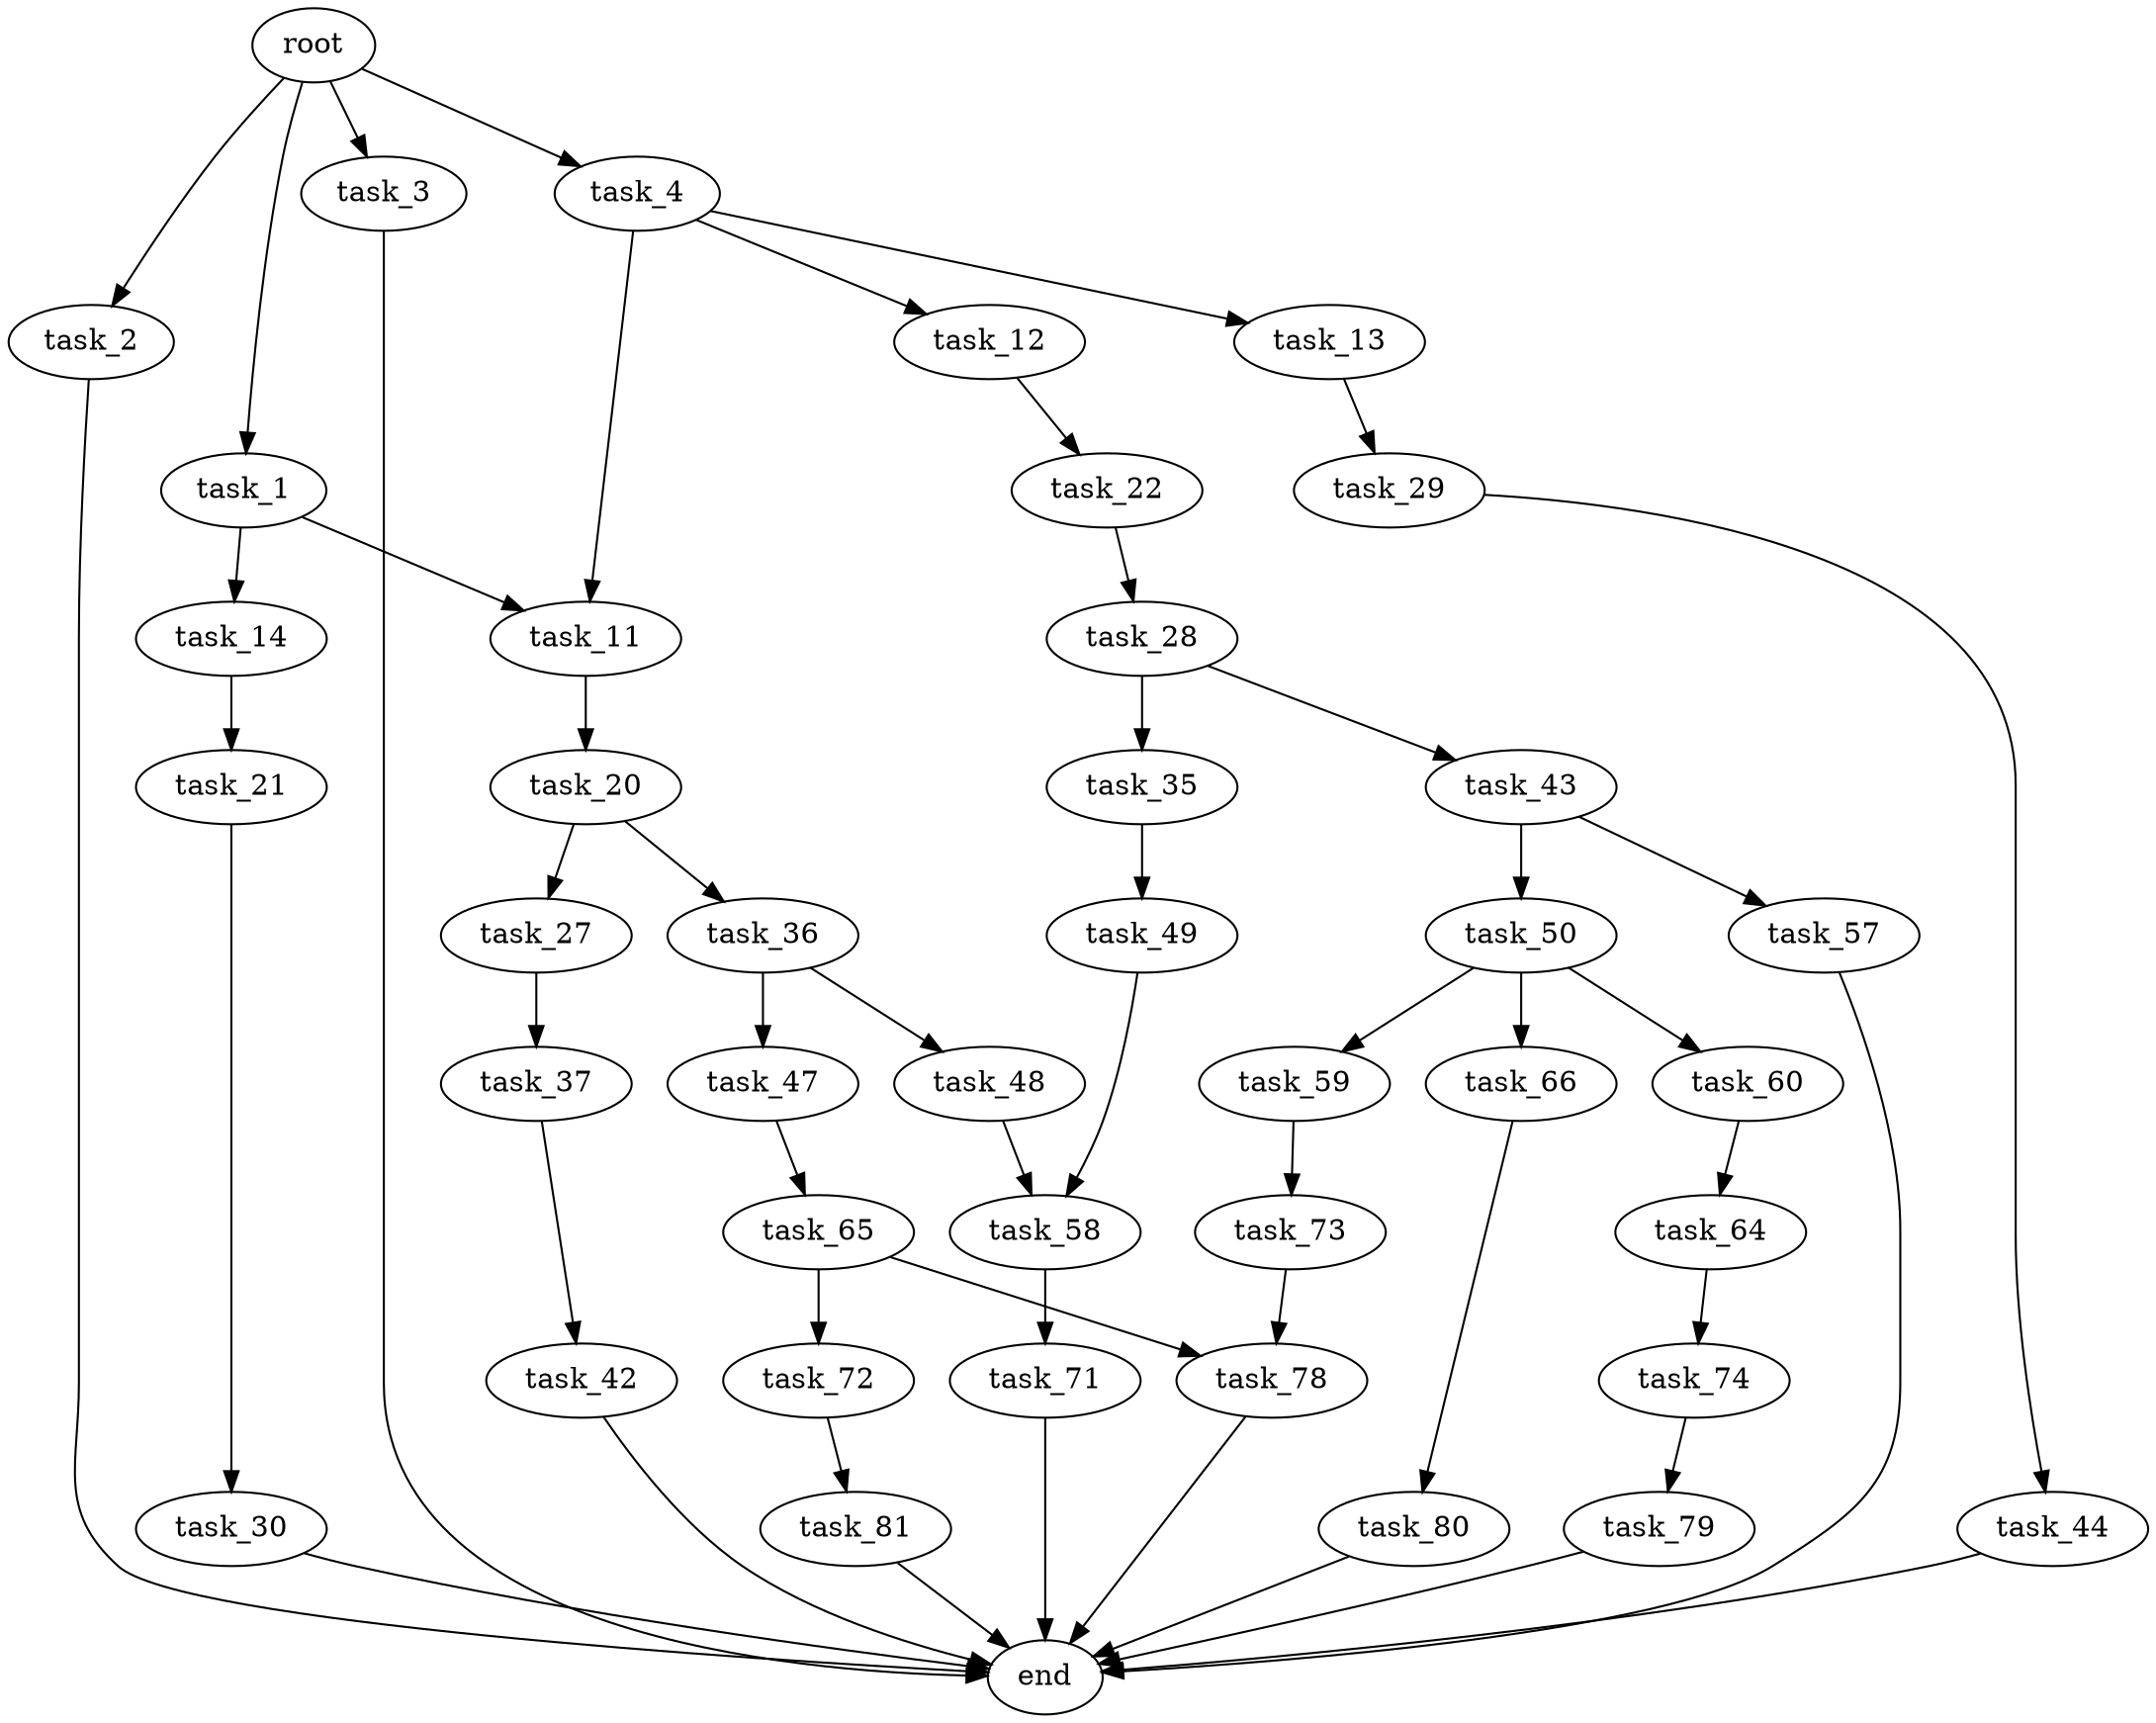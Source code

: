 digraph G {
  root [size="0.000000"];
  task_1 [size="231928233984.000000"];
  task_2 [size="134217728000.000000"];
  task_3 [size="28991029248.000000"];
  task_4 [size="397904741949.000000"];
  task_11 [size="1082340109.000000"];
  task_12 [size="231928233984.000000"];
  task_13 [size="207046905001.000000"];
  task_14 [size="1774388540.000000"];
  task_20 [size="49118282902.000000"];
  task_21 [size="68719476736.000000"];
  task_22 [size="418741084285.000000"];
  task_27 [size="6451658368.000000"];
  task_28 [size="782757789696.000000"];
  task_29 [size="80233871541.000000"];
  task_30 [size="2669245222.000000"];
  task_35 [size="8589934592.000000"];
  task_36 [size="4413583710.000000"];
  task_37 [size="13279716064.000000"];
  task_42 [size="8589934592.000000"];
  task_43 [size="31540109840.000000"];
  task_44 [size="641257671345.000000"];
  task_47 [size="68719476736.000000"];
  task_48 [size="8769959110.000000"];
  task_49 [size="97261629893.000000"];
  task_50 [size="124192606211.000000"];
  task_57 [size="782757789696.000000"];
  task_58 [size="6532920886.000000"];
  task_59 [size="782757789696.000000"];
  task_60 [size="1073741824000.000000"];
  task_64 [size="2972821230.000000"];
  task_65 [size="549755813888.000000"];
  task_66 [size="1503495850.000000"];
  task_71 [size="24324820788.000000"];
  task_72 [size="134217728000.000000"];
  task_73 [size="65438405742.000000"];
  task_74 [size="254872709229.000000"];
  task_78 [size="26282661195.000000"];
  task_79 [size="553551526422.000000"];
  task_80 [size="549755813888.000000"];
  task_81 [size="183001432172.000000"];
  end [size="0.000000"];

  root -> task_1 [size="1.000000"];
  root -> task_2 [size="1.000000"];
  root -> task_3 [size="1.000000"];
  root -> task_4 [size="1.000000"];
  task_1 -> task_11 [size="301989888.000000"];
  task_1 -> task_14 [size="301989888.000000"];
  task_2 -> end [size="1.000000"];
  task_3 -> end [size="1.000000"];
  task_4 -> task_11 [size="411041792.000000"];
  task_4 -> task_12 [size="411041792.000000"];
  task_4 -> task_13 [size="411041792.000000"];
  task_11 -> task_20 [size="33554432.000000"];
  task_12 -> task_22 [size="301989888.000000"];
  task_13 -> task_29 [size="838860800.000000"];
  task_14 -> task_21 [size="134217728.000000"];
  task_20 -> task_27 [size="838860800.000000"];
  task_20 -> task_36 [size="838860800.000000"];
  task_21 -> task_30 [size="134217728.000000"];
  task_22 -> task_28 [size="536870912.000000"];
  task_27 -> task_37 [size="209715200.000000"];
  task_28 -> task_35 [size="679477248.000000"];
  task_28 -> task_43 [size="679477248.000000"];
  task_29 -> task_44 [size="209715200.000000"];
  task_30 -> end [size="1.000000"];
  task_35 -> task_49 [size="33554432.000000"];
  task_36 -> task_47 [size="75497472.000000"];
  task_36 -> task_48 [size="75497472.000000"];
  task_37 -> task_42 [size="301989888.000000"];
  task_42 -> end [size="1.000000"];
  task_43 -> task_50 [size="679477248.000000"];
  task_43 -> task_57 [size="679477248.000000"];
  task_44 -> end [size="1.000000"];
  task_47 -> task_65 [size="134217728.000000"];
  task_48 -> task_58 [size="33554432.000000"];
  task_49 -> task_58 [size="75497472.000000"];
  task_50 -> task_59 [size="209715200.000000"];
  task_50 -> task_60 [size="209715200.000000"];
  task_50 -> task_66 [size="209715200.000000"];
  task_57 -> end [size="1.000000"];
  task_58 -> task_71 [size="301989888.000000"];
  task_59 -> task_73 [size="679477248.000000"];
  task_60 -> task_64 [size="838860800.000000"];
  task_64 -> task_74 [size="75497472.000000"];
  task_65 -> task_72 [size="536870912.000000"];
  task_65 -> task_78 [size="536870912.000000"];
  task_66 -> task_80 [size="75497472.000000"];
  task_71 -> end [size="1.000000"];
  task_72 -> task_81 [size="209715200.000000"];
  task_73 -> task_78 [size="75497472.000000"];
  task_74 -> task_79 [size="536870912.000000"];
  task_78 -> end [size="1.000000"];
  task_79 -> end [size="1.000000"];
  task_80 -> end [size="1.000000"];
  task_81 -> end [size="1.000000"];
}
